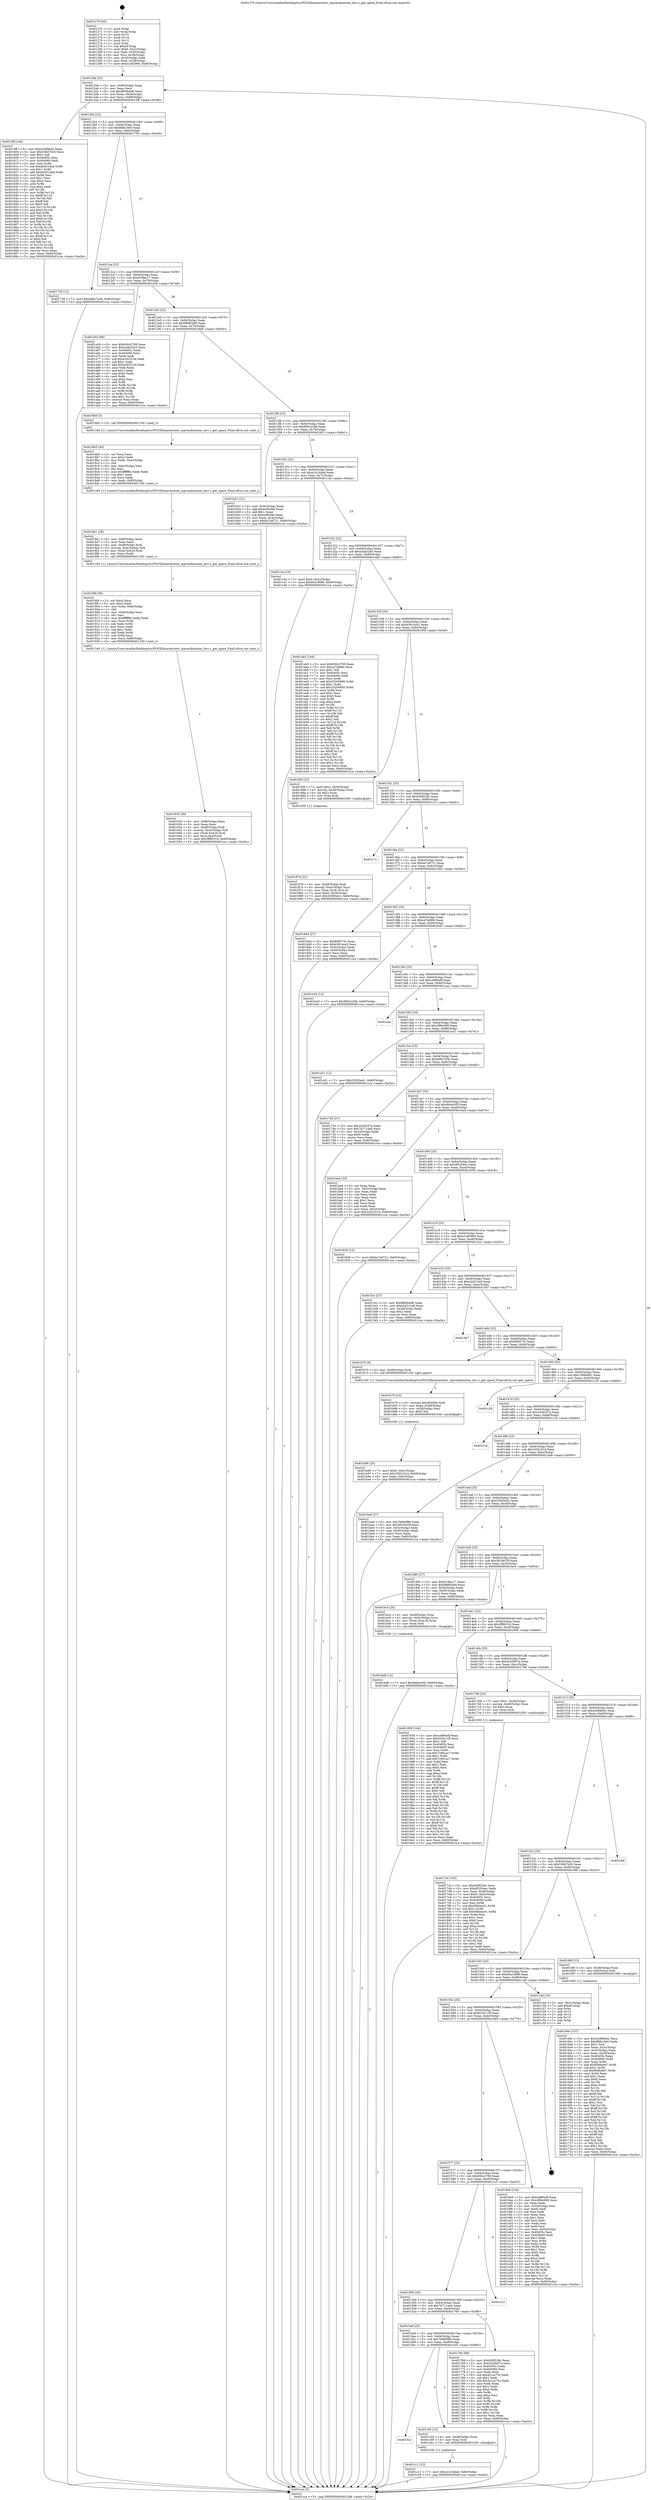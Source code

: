 digraph "0x401270" {
  label = "0x401270 (/mnt/c/Users/mathe/Desktop/tcc/POCII/binaries/extr_mpvaudiooutao_lavc.c_get_space_Final-ollvm.out::main(0))"
  labelloc = "t"
  node[shape=record]

  Entry [label="",width=0.3,height=0.3,shape=circle,fillcolor=black,style=filled]
  "0x40129d" [label="{
     0x40129d [23]\l
     | [instrs]\l
     &nbsp;&nbsp;0x40129d \<+3\>: mov -0x60(%rbp),%eax\l
     &nbsp;&nbsp;0x4012a0 \<+2\>: mov %eax,%ecx\l
     &nbsp;&nbsp;0x4012a2 \<+6\>: sub $0x8f60bdd6,%ecx\l
     &nbsp;&nbsp;0x4012a8 \<+3\>: mov %eax,-0x64(%rbp)\l
     &nbsp;&nbsp;0x4012ab \<+3\>: mov %ecx,-0x68(%rbp)\l
     &nbsp;&nbsp;0x4012ae \<+6\>: je 00000000004015ff \<main+0x38f\>\l
  }"]
  "0x4015ff" [label="{
     0x4015ff [144]\l
     | [instrs]\l
     &nbsp;&nbsp;0x4015ff \<+5\>: mov $0x42d99e42,%eax\l
     &nbsp;&nbsp;0x401604 \<+5\>: mov $0x53847b20,%ecx\l
     &nbsp;&nbsp;0x401609 \<+2\>: mov $0x1,%dl\l
     &nbsp;&nbsp;0x40160b \<+7\>: mov 0x40405c,%esi\l
     &nbsp;&nbsp;0x401612 \<+7\>: mov 0x404060,%edi\l
     &nbsp;&nbsp;0x401619 \<+3\>: mov %esi,%r8d\l
     &nbsp;&nbsp;0x40161c \<+7\>: sub $0xdd301ded,%r8d\l
     &nbsp;&nbsp;0x401623 \<+4\>: sub $0x1,%r8d\l
     &nbsp;&nbsp;0x401627 \<+7\>: add $0xdd301ded,%r8d\l
     &nbsp;&nbsp;0x40162e \<+4\>: imul %r8d,%esi\l
     &nbsp;&nbsp;0x401632 \<+3\>: and $0x1,%esi\l
     &nbsp;&nbsp;0x401635 \<+3\>: cmp $0x0,%esi\l
     &nbsp;&nbsp;0x401638 \<+4\>: sete %r9b\l
     &nbsp;&nbsp;0x40163c \<+3\>: cmp $0xa,%edi\l
     &nbsp;&nbsp;0x40163f \<+4\>: setl %r10b\l
     &nbsp;&nbsp;0x401643 \<+3\>: mov %r9b,%r11b\l
     &nbsp;&nbsp;0x401646 \<+4\>: xor $0xff,%r11b\l
     &nbsp;&nbsp;0x40164a \<+3\>: mov %r10b,%bl\l
     &nbsp;&nbsp;0x40164d \<+3\>: xor $0xff,%bl\l
     &nbsp;&nbsp;0x401650 \<+3\>: xor $0x0,%dl\l
     &nbsp;&nbsp;0x401653 \<+3\>: mov %r11b,%r14b\l
     &nbsp;&nbsp;0x401656 \<+4\>: and $0x0,%r14b\l
     &nbsp;&nbsp;0x40165a \<+3\>: and %dl,%r9b\l
     &nbsp;&nbsp;0x40165d \<+3\>: mov %bl,%r15b\l
     &nbsp;&nbsp;0x401660 \<+4\>: and $0x0,%r15b\l
     &nbsp;&nbsp;0x401664 \<+3\>: and %dl,%r10b\l
     &nbsp;&nbsp;0x401667 \<+3\>: or %r9b,%r14b\l
     &nbsp;&nbsp;0x40166a \<+3\>: or %r10b,%r15b\l
     &nbsp;&nbsp;0x40166d \<+3\>: xor %r15b,%r14b\l
     &nbsp;&nbsp;0x401670 \<+3\>: or %bl,%r11b\l
     &nbsp;&nbsp;0x401673 \<+4\>: xor $0xff,%r11b\l
     &nbsp;&nbsp;0x401677 \<+3\>: or $0x0,%dl\l
     &nbsp;&nbsp;0x40167a \<+3\>: and %dl,%r11b\l
     &nbsp;&nbsp;0x40167d \<+3\>: or %r11b,%r14b\l
     &nbsp;&nbsp;0x401680 \<+4\>: test $0x1,%r14b\l
     &nbsp;&nbsp;0x401684 \<+3\>: cmovne %ecx,%eax\l
     &nbsp;&nbsp;0x401687 \<+3\>: mov %eax,-0x60(%rbp)\l
     &nbsp;&nbsp;0x40168a \<+5\>: jmp 0000000000401cca \<main+0xa5a\>\l
  }"]
  "0x4012b4" [label="{
     0x4012b4 [22]\l
     | [instrs]\l
     &nbsp;&nbsp;0x4012b4 \<+5\>: jmp 00000000004012b9 \<main+0x49\>\l
     &nbsp;&nbsp;0x4012b9 \<+3\>: mov -0x64(%rbp),%eax\l
     &nbsp;&nbsp;0x4012bc \<+5\>: sub $0x8fdb19e0,%eax\l
     &nbsp;&nbsp;0x4012c1 \<+3\>: mov %eax,-0x6c(%rbp)\l
     &nbsp;&nbsp;0x4012c4 \<+6\>: je 0000000000401739 \<main+0x4c9\>\l
  }"]
  Exit [label="",width=0.3,height=0.3,shape=circle,fillcolor=black,style=filled,peripheries=2]
  "0x401739" [label="{
     0x401739 [12]\l
     | [instrs]\l
     &nbsp;&nbsp;0x401739 \<+7\>: movl $0xd48c7a36,-0x60(%rbp)\l
     &nbsp;&nbsp;0x401740 \<+5\>: jmp 0000000000401cca \<main+0xa5a\>\l
  }"]
  "0x4012ca" [label="{
     0x4012ca [22]\l
     | [instrs]\l
     &nbsp;&nbsp;0x4012ca \<+5\>: jmp 00000000004012cf \<main+0x5f\>\l
     &nbsp;&nbsp;0x4012cf \<+3\>: mov -0x64(%rbp),%eax\l
     &nbsp;&nbsp;0x4012d2 \<+5\>: sub $0x919fac17,%eax\l
     &nbsp;&nbsp;0x4012d7 \<+3\>: mov %eax,-0x70(%rbp)\l
     &nbsp;&nbsp;0x4012da \<+6\>: je 0000000000401a5d \<main+0x7ed\>\l
  }"]
  "0x401c11" [label="{
     0x401c11 [12]\l
     | [instrs]\l
     &nbsp;&nbsp;0x401c11 \<+7\>: movl $0xa1414dad,-0x60(%rbp)\l
     &nbsp;&nbsp;0x401c18 \<+5\>: jmp 0000000000401cca \<main+0xa5a\>\l
  }"]
  "0x401a5d" [label="{
     0x401a5d [88]\l
     | [instrs]\l
     &nbsp;&nbsp;0x401a5d \<+5\>: mov $0x656c2769,%eax\l
     &nbsp;&nbsp;0x401a62 \<+5\>: mov $0xa3ab32e5,%ecx\l
     &nbsp;&nbsp;0x401a67 \<+7\>: mov 0x40405c,%edx\l
     &nbsp;&nbsp;0x401a6e \<+7\>: mov 0x404060,%esi\l
     &nbsp;&nbsp;0x401a75 \<+2\>: mov %edx,%edi\l
     &nbsp;&nbsp;0x401a77 \<+6\>: sub $0xe3d2510a,%edi\l
     &nbsp;&nbsp;0x401a7d \<+3\>: sub $0x1,%edi\l
     &nbsp;&nbsp;0x401a80 \<+6\>: add $0xe3d2510a,%edi\l
     &nbsp;&nbsp;0x401a86 \<+3\>: imul %edi,%edx\l
     &nbsp;&nbsp;0x401a89 \<+3\>: and $0x1,%edx\l
     &nbsp;&nbsp;0x401a8c \<+3\>: cmp $0x0,%edx\l
     &nbsp;&nbsp;0x401a8f \<+4\>: sete %r8b\l
     &nbsp;&nbsp;0x401a93 \<+3\>: cmp $0xa,%esi\l
     &nbsp;&nbsp;0x401a96 \<+4\>: setl %r9b\l
     &nbsp;&nbsp;0x401a9a \<+3\>: mov %r8b,%r10b\l
     &nbsp;&nbsp;0x401a9d \<+3\>: and %r9b,%r10b\l
     &nbsp;&nbsp;0x401aa0 \<+3\>: xor %r9b,%r8b\l
     &nbsp;&nbsp;0x401aa3 \<+3\>: or %r8b,%r10b\l
     &nbsp;&nbsp;0x401aa6 \<+4\>: test $0x1,%r10b\l
     &nbsp;&nbsp;0x401aaa \<+3\>: cmovne %ecx,%eax\l
     &nbsp;&nbsp;0x401aad \<+3\>: mov %eax,-0x60(%rbp)\l
     &nbsp;&nbsp;0x401ab0 \<+5\>: jmp 0000000000401cca \<main+0xa5a\>\l
  }"]
  "0x4012e0" [label="{
     0x4012e0 [22]\l
     | [instrs]\l
     &nbsp;&nbsp;0x4012e0 \<+5\>: jmp 00000000004012e5 \<main+0x75\>\l
     &nbsp;&nbsp;0x4012e5 \<+3\>: mov -0x64(%rbp),%eax\l
     &nbsp;&nbsp;0x4012e8 \<+5\>: sub $0x98f854b9,%eax\l
     &nbsp;&nbsp;0x4012ed \<+3\>: mov %eax,-0x74(%rbp)\l
     &nbsp;&nbsp;0x4012f0 \<+6\>: je 00000000004018b0 \<main+0x640\>\l
  }"]
  "0x4015c2" [label="{
     0x4015c2\l
  }", style=dashed]
  "0x4018b0" [label="{
     0x4018b0 [5]\l
     | [instrs]\l
     &nbsp;&nbsp;0x4018b0 \<+5\>: call 0000000000401160 \<next_i\>\l
     | [calls]\l
     &nbsp;&nbsp;0x401160 \{1\} (/mnt/c/Users/mathe/Desktop/tcc/POCII/binaries/extr_mpvaudiooutao_lavc.c_get_space_Final-ollvm.out::next_i)\l
  }"]
  "0x4012f6" [label="{
     0x4012f6 [22]\l
     | [instrs]\l
     &nbsp;&nbsp;0x4012f6 \<+5\>: jmp 00000000004012fb \<main+0x8b\>\l
     &nbsp;&nbsp;0x4012fb \<+3\>: mov -0x64(%rbp),%eax\l
     &nbsp;&nbsp;0x4012fe \<+5\>: sub $0x995c2348,%eax\l
     &nbsp;&nbsp;0x401303 \<+3\>: mov %eax,-0x78(%rbp)\l
     &nbsp;&nbsp;0x401306 \<+6\>: je 0000000000401b51 \<main+0x8e1\>\l
  }"]
  "0x401c05" [label="{
     0x401c05 [12]\l
     | [instrs]\l
     &nbsp;&nbsp;0x401c05 \<+4\>: mov -0x48(%rbp),%rax\l
     &nbsp;&nbsp;0x401c09 \<+3\>: mov %rax,%rdi\l
     &nbsp;&nbsp;0x401c0c \<+5\>: call 0000000000401030 \<free@plt\>\l
     | [calls]\l
     &nbsp;&nbsp;0x401030 \{1\} (unknown)\l
  }"]
  "0x401b51" [label="{
     0x401b51 [31]\l
     | [instrs]\l
     &nbsp;&nbsp;0x401b51 \<+3\>: mov -0x4c(%rbp),%eax\l
     &nbsp;&nbsp;0x401b54 \<+5\>: add $0xbcf9cfde,%eax\l
     &nbsp;&nbsp;0x401b59 \<+3\>: add $0x1,%eax\l
     &nbsp;&nbsp;0x401b5c \<+5\>: sub $0xbcf9cfde,%eax\l
     &nbsp;&nbsp;0x401b61 \<+3\>: mov %eax,-0x4c(%rbp)\l
     &nbsp;&nbsp;0x401b64 \<+7\>: movl $0xba7e8721,-0x60(%rbp)\l
     &nbsp;&nbsp;0x401b6b \<+5\>: jmp 0000000000401cca \<main+0xa5a\>\l
  }"]
  "0x40130c" [label="{
     0x40130c [22]\l
     | [instrs]\l
     &nbsp;&nbsp;0x40130c \<+5\>: jmp 0000000000401311 \<main+0xa1\>\l
     &nbsp;&nbsp;0x401311 \<+3\>: mov -0x64(%rbp),%eax\l
     &nbsp;&nbsp;0x401314 \<+5\>: sub $0xa1414dad,%eax\l
     &nbsp;&nbsp;0x401319 \<+3\>: mov %eax,-0x7c(%rbp)\l
     &nbsp;&nbsp;0x40131c \<+6\>: je 0000000000401c3a \<main+0x9ca\>\l
  }"]
  "0x401bd8" [label="{
     0x401bd8 [12]\l
     | [instrs]\l
     &nbsp;&nbsp;0x401bd8 \<+7\>: movl $0xdbb4c05f,-0x60(%rbp)\l
     &nbsp;&nbsp;0x401bdf \<+5\>: jmp 0000000000401cca \<main+0xa5a\>\l
  }"]
  "0x401c3a" [label="{
     0x401c3a [19]\l
     | [instrs]\l
     &nbsp;&nbsp;0x401c3a \<+7\>: movl $0x0,-0x2c(%rbp)\l
     &nbsp;&nbsp;0x401c41 \<+7\>: movl $0x60a180f8,-0x60(%rbp)\l
     &nbsp;&nbsp;0x401c48 \<+5\>: jmp 0000000000401cca \<main+0xa5a\>\l
  }"]
  "0x401322" [label="{
     0x401322 [22]\l
     | [instrs]\l
     &nbsp;&nbsp;0x401322 \<+5\>: jmp 0000000000401327 \<main+0xb7\>\l
     &nbsp;&nbsp;0x401327 \<+3\>: mov -0x64(%rbp),%eax\l
     &nbsp;&nbsp;0x40132a \<+5\>: sub $0xa3ab32e5,%eax\l
     &nbsp;&nbsp;0x40132f \<+3\>: mov %eax,-0x80(%rbp)\l
     &nbsp;&nbsp;0x401332 \<+6\>: je 0000000000401ab5 \<main+0x845\>\l
  }"]
  "0x401b90" [label="{
     0x401b90 [25]\l
     | [instrs]\l
     &nbsp;&nbsp;0x401b90 \<+7\>: movl $0x0,-0x5c(%rbp)\l
     &nbsp;&nbsp;0x401b97 \<+7\>: movl $0x3202c51d,-0x60(%rbp)\l
     &nbsp;&nbsp;0x401b9e \<+6\>: mov %eax,-0xfc(%rbp)\l
     &nbsp;&nbsp;0x401ba4 \<+5\>: jmp 0000000000401cca \<main+0xa5a\>\l
  }"]
  "0x401ab5" [label="{
     0x401ab5 [144]\l
     | [instrs]\l
     &nbsp;&nbsp;0x401ab5 \<+5\>: mov $0x656c2769,%eax\l
     &nbsp;&nbsp;0x401aba \<+5\>: mov $0xce7dd6fe,%ecx\l
     &nbsp;&nbsp;0x401abf \<+2\>: mov $0x1,%dl\l
     &nbsp;&nbsp;0x401ac1 \<+7\>: mov 0x40405c,%esi\l
     &nbsp;&nbsp;0x401ac8 \<+7\>: mov 0x404060,%edi\l
     &nbsp;&nbsp;0x401acf \<+3\>: mov %esi,%r8d\l
     &nbsp;&nbsp;0x401ad2 \<+7\>: add $0x33200695,%r8d\l
     &nbsp;&nbsp;0x401ad9 \<+4\>: sub $0x1,%r8d\l
     &nbsp;&nbsp;0x401add \<+7\>: sub $0x33200695,%r8d\l
     &nbsp;&nbsp;0x401ae4 \<+4\>: imul %r8d,%esi\l
     &nbsp;&nbsp;0x401ae8 \<+3\>: and $0x1,%esi\l
     &nbsp;&nbsp;0x401aeb \<+3\>: cmp $0x0,%esi\l
     &nbsp;&nbsp;0x401aee \<+4\>: sete %r9b\l
     &nbsp;&nbsp;0x401af2 \<+3\>: cmp $0xa,%edi\l
     &nbsp;&nbsp;0x401af5 \<+4\>: setl %r10b\l
     &nbsp;&nbsp;0x401af9 \<+3\>: mov %r9b,%r11b\l
     &nbsp;&nbsp;0x401afc \<+4\>: xor $0xff,%r11b\l
     &nbsp;&nbsp;0x401b00 \<+3\>: mov %r10b,%bl\l
     &nbsp;&nbsp;0x401b03 \<+3\>: xor $0xff,%bl\l
     &nbsp;&nbsp;0x401b06 \<+3\>: xor $0x1,%dl\l
     &nbsp;&nbsp;0x401b09 \<+3\>: mov %r11b,%r14b\l
     &nbsp;&nbsp;0x401b0c \<+4\>: and $0xff,%r14b\l
     &nbsp;&nbsp;0x401b10 \<+3\>: and %dl,%r9b\l
     &nbsp;&nbsp;0x401b13 \<+3\>: mov %bl,%r15b\l
     &nbsp;&nbsp;0x401b16 \<+4\>: and $0xff,%r15b\l
     &nbsp;&nbsp;0x401b1a \<+3\>: and %dl,%r10b\l
     &nbsp;&nbsp;0x401b1d \<+3\>: or %r9b,%r14b\l
     &nbsp;&nbsp;0x401b20 \<+3\>: or %r10b,%r15b\l
     &nbsp;&nbsp;0x401b23 \<+3\>: xor %r15b,%r14b\l
     &nbsp;&nbsp;0x401b26 \<+3\>: or %bl,%r11b\l
     &nbsp;&nbsp;0x401b29 \<+4\>: xor $0xff,%r11b\l
     &nbsp;&nbsp;0x401b2d \<+3\>: or $0x1,%dl\l
     &nbsp;&nbsp;0x401b30 \<+3\>: and %dl,%r11b\l
     &nbsp;&nbsp;0x401b33 \<+3\>: or %r11b,%r14b\l
     &nbsp;&nbsp;0x401b36 \<+4\>: test $0x1,%r14b\l
     &nbsp;&nbsp;0x401b3a \<+3\>: cmovne %ecx,%eax\l
     &nbsp;&nbsp;0x401b3d \<+3\>: mov %eax,-0x60(%rbp)\l
     &nbsp;&nbsp;0x401b40 \<+5\>: jmp 0000000000401cca \<main+0xa5a\>\l
  }"]
  "0x401338" [label="{
     0x401338 [25]\l
     | [instrs]\l
     &nbsp;&nbsp;0x401338 \<+5\>: jmp 000000000040133d \<main+0xcd\>\l
     &nbsp;&nbsp;0x40133d \<+3\>: mov -0x64(%rbp),%eax\l
     &nbsp;&nbsp;0x401340 \<+5\>: sub $0xb3814ce2,%eax\l
     &nbsp;&nbsp;0x401345 \<+6\>: mov %eax,-0x84(%rbp)\l
     &nbsp;&nbsp;0x40134b \<+6\>: je 000000000040185f \<main+0x5ef\>\l
  }"]
  "0x401b79" [label="{
     0x401b79 [23]\l
     | [instrs]\l
     &nbsp;&nbsp;0x401b79 \<+10\>: movabs $0x4020b6,%rdi\l
     &nbsp;&nbsp;0x401b83 \<+3\>: mov %eax,-0x58(%rbp)\l
     &nbsp;&nbsp;0x401b86 \<+3\>: mov -0x58(%rbp),%esi\l
     &nbsp;&nbsp;0x401b89 \<+2\>: mov $0x0,%al\l
     &nbsp;&nbsp;0x401b8b \<+5\>: call 0000000000401040 \<printf@plt\>\l
     | [calls]\l
     &nbsp;&nbsp;0x401040 \{1\} (unknown)\l
  }"]
  "0x40185f" [label="{
     0x40185f [23]\l
     | [instrs]\l
     &nbsp;&nbsp;0x40185f \<+7\>: movl $0x1,-0x50(%rbp)\l
     &nbsp;&nbsp;0x401866 \<+4\>: movslq -0x50(%rbp),%rax\l
     &nbsp;&nbsp;0x40186a \<+4\>: shl $0x3,%rax\l
     &nbsp;&nbsp;0x40186e \<+3\>: mov %rax,%rdi\l
     &nbsp;&nbsp;0x401871 \<+5\>: call 0000000000401050 \<malloc@plt\>\l
     | [calls]\l
     &nbsp;&nbsp;0x401050 \{1\} (unknown)\l
  }"]
  "0x401351" [label="{
     0x401351 [25]\l
     | [instrs]\l
     &nbsp;&nbsp;0x401351 \<+5\>: jmp 0000000000401356 \<main+0xe6\>\l
     &nbsp;&nbsp;0x401356 \<+3\>: mov -0x64(%rbp),%eax\l
     &nbsp;&nbsp;0x401359 \<+5\>: sub $0xb59f229c,%eax\l
     &nbsp;&nbsp;0x40135e \<+6\>: mov %eax,-0x88(%rbp)\l
     &nbsp;&nbsp;0x401364 \<+6\>: je 0000000000401c7c \<main+0xa0c\>\l
  }"]
  "0x401935" [label="{
     0x401935 [36]\l
     | [instrs]\l
     &nbsp;&nbsp;0x401935 \<+6\>: mov -0xf8(%rbp),%ecx\l
     &nbsp;&nbsp;0x40193b \<+3\>: imul %eax,%ecx\l
     &nbsp;&nbsp;0x40193e \<+4\>: mov -0x48(%rbp),%rdi\l
     &nbsp;&nbsp;0x401942 \<+4\>: movslq -0x4c(%rbp),%r8\l
     &nbsp;&nbsp;0x401946 \<+4\>: mov (%rdi,%r8,8),%rdi\l
     &nbsp;&nbsp;0x40194a \<+3\>: mov %ecx,0x4(%rdi)\l
     &nbsp;&nbsp;0x40194d \<+7\>: movl $0x3ff9031d,-0x60(%rbp)\l
     &nbsp;&nbsp;0x401954 \<+5\>: jmp 0000000000401cca \<main+0xa5a\>\l
  }"]
  "0x401c7c" [label="{
     0x401c7c\l
  }", style=dashed]
  "0x40136a" [label="{
     0x40136a [25]\l
     | [instrs]\l
     &nbsp;&nbsp;0x40136a \<+5\>: jmp 000000000040136f \<main+0xff\>\l
     &nbsp;&nbsp;0x40136f \<+3\>: mov -0x64(%rbp),%eax\l
     &nbsp;&nbsp;0x401372 \<+5\>: sub $0xba7e8721,%eax\l
     &nbsp;&nbsp;0x401377 \<+6\>: mov %eax,-0x8c(%rbp)\l
     &nbsp;&nbsp;0x40137d \<+6\>: je 0000000000401844 \<main+0x5d4\>\l
  }"]
  "0x4018fd" [label="{
     0x4018fd [56]\l
     | [instrs]\l
     &nbsp;&nbsp;0x4018fd \<+2\>: xor %ecx,%ecx\l
     &nbsp;&nbsp;0x4018ff \<+5\>: mov $0x2,%edx\l
     &nbsp;&nbsp;0x401904 \<+6\>: mov %edx,-0xf4(%rbp)\l
     &nbsp;&nbsp;0x40190a \<+1\>: cltd\l
     &nbsp;&nbsp;0x40190b \<+6\>: mov -0xf4(%rbp),%esi\l
     &nbsp;&nbsp;0x401911 \<+2\>: idiv %esi\l
     &nbsp;&nbsp;0x401913 \<+6\>: imul $0xfffffffe,%edx,%edx\l
     &nbsp;&nbsp;0x401919 \<+3\>: mov %ecx,%r9d\l
     &nbsp;&nbsp;0x40191c \<+3\>: sub %edx,%r9d\l
     &nbsp;&nbsp;0x40191f \<+2\>: mov %ecx,%edx\l
     &nbsp;&nbsp;0x401921 \<+3\>: sub $0x1,%edx\l
     &nbsp;&nbsp;0x401924 \<+3\>: add %edx,%r9d\l
     &nbsp;&nbsp;0x401927 \<+3\>: sub %r9d,%ecx\l
     &nbsp;&nbsp;0x40192a \<+6\>: mov %ecx,-0xf8(%rbp)\l
     &nbsp;&nbsp;0x401930 \<+5\>: call 0000000000401160 \<next_i\>\l
     | [calls]\l
     &nbsp;&nbsp;0x401160 \{1\} (/mnt/c/Users/mathe/Desktop/tcc/POCII/binaries/extr_mpvaudiooutao_lavc.c_get_space_Final-ollvm.out::next_i)\l
  }"]
  "0x401844" [label="{
     0x401844 [27]\l
     | [instrs]\l
     &nbsp;&nbsp;0x401844 \<+5\>: mov $0x809573c,%eax\l
     &nbsp;&nbsp;0x401849 \<+5\>: mov $0xb3814ce2,%ecx\l
     &nbsp;&nbsp;0x40184e \<+3\>: mov -0x4c(%rbp),%edx\l
     &nbsp;&nbsp;0x401851 \<+3\>: cmp -0x40(%rbp),%edx\l
     &nbsp;&nbsp;0x401854 \<+3\>: cmovl %ecx,%eax\l
     &nbsp;&nbsp;0x401857 \<+3\>: mov %eax,-0x60(%rbp)\l
     &nbsp;&nbsp;0x40185a \<+5\>: jmp 0000000000401cca \<main+0xa5a\>\l
  }"]
  "0x401383" [label="{
     0x401383 [25]\l
     | [instrs]\l
     &nbsp;&nbsp;0x401383 \<+5\>: jmp 0000000000401388 \<main+0x118\>\l
     &nbsp;&nbsp;0x401388 \<+3\>: mov -0x64(%rbp),%eax\l
     &nbsp;&nbsp;0x40138b \<+5\>: sub $0xce7dd6fe,%eax\l
     &nbsp;&nbsp;0x401390 \<+6\>: mov %eax,-0x90(%rbp)\l
     &nbsp;&nbsp;0x401396 \<+6\>: je 0000000000401b45 \<main+0x8d5\>\l
  }"]
  "0x4018e1" [label="{
     0x4018e1 [28]\l
     | [instrs]\l
     &nbsp;&nbsp;0x4018e1 \<+6\>: mov -0xf0(%rbp),%ecx\l
     &nbsp;&nbsp;0x4018e7 \<+3\>: imul %eax,%ecx\l
     &nbsp;&nbsp;0x4018ea \<+4\>: mov -0x48(%rbp),%rdi\l
     &nbsp;&nbsp;0x4018ee \<+4\>: movslq -0x4c(%rbp),%r8\l
     &nbsp;&nbsp;0x4018f2 \<+4\>: mov (%rdi,%r8,8),%rdi\l
     &nbsp;&nbsp;0x4018f6 \<+2\>: mov %ecx,(%rdi)\l
     &nbsp;&nbsp;0x4018f8 \<+5\>: call 0000000000401160 \<next_i\>\l
     | [calls]\l
     &nbsp;&nbsp;0x401160 \{1\} (/mnt/c/Users/mathe/Desktop/tcc/POCII/binaries/extr_mpvaudiooutao_lavc.c_get_space_Final-ollvm.out::next_i)\l
  }"]
  "0x401b45" [label="{
     0x401b45 [12]\l
     | [instrs]\l
     &nbsp;&nbsp;0x401b45 \<+7\>: movl $0x995c2348,-0x60(%rbp)\l
     &nbsp;&nbsp;0x401b4c \<+5\>: jmp 0000000000401cca \<main+0xa5a\>\l
  }"]
  "0x40139c" [label="{
     0x40139c [25]\l
     | [instrs]\l
     &nbsp;&nbsp;0x40139c \<+5\>: jmp 00000000004013a1 \<main+0x131\>\l
     &nbsp;&nbsp;0x4013a1 \<+3\>: mov -0x64(%rbp),%eax\l
     &nbsp;&nbsp;0x4013a4 \<+5\>: sub $0xce8f0edf,%eax\l
     &nbsp;&nbsp;0x4013a9 \<+6\>: mov %eax,-0x94(%rbp)\l
     &nbsp;&nbsp;0x4013af \<+6\>: je 0000000000401caa \<main+0xa3a\>\l
  }"]
  "0x4018b5" [label="{
     0x4018b5 [44]\l
     | [instrs]\l
     &nbsp;&nbsp;0x4018b5 \<+2\>: xor %ecx,%ecx\l
     &nbsp;&nbsp;0x4018b7 \<+5\>: mov $0x2,%edx\l
     &nbsp;&nbsp;0x4018bc \<+6\>: mov %edx,-0xec(%rbp)\l
     &nbsp;&nbsp;0x4018c2 \<+1\>: cltd\l
     &nbsp;&nbsp;0x4018c3 \<+6\>: mov -0xec(%rbp),%esi\l
     &nbsp;&nbsp;0x4018c9 \<+2\>: idiv %esi\l
     &nbsp;&nbsp;0x4018cb \<+6\>: imul $0xfffffffe,%edx,%edx\l
     &nbsp;&nbsp;0x4018d1 \<+3\>: sub $0x1,%ecx\l
     &nbsp;&nbsp;0x4018d4 \<+2\>: sub %ecx,%edx\l
     &nbsp;&nbsp;0x4018d6 \<+6\>: mov %edx,-0xf0(%rbp)\l
     &nbsp;&nbsp;0x4018dc \<+5\>: call 0000000000401160 \<next_i\>\l
     | [calls]\l
     &nbsp;&nbsp;0x401160 \{1\} (/mnt/c/Users/mathe/Desktop/tcc/POCII/binaries/extr_mpvaudiooutao_lavc.c_get_space_Final-ollvm.out::next_i)\l
  }"]
  "0x401caa" [label="{
     0x401caa\l
  }", style=dashed]
  "0x4013b5" [label="{
     0x4013b5 [25]\l
     | [instrs]\l
     &nbsp;&nbsp;0x4013b5 \<+5\>: jmp 00000000004013ba \<main+0x14a\>\l
     &nbsp;&nbsp;0x4013ba \<+3\>: mov -0x64(%rbp),%eax\l
     &nbsp;&nbsp;0x4013bd \<+5\>: sub $0xcf98c069,%eax\l
     &nbsp;&nbsp;0x4013c2 \<+6\>: mov %eax,-0x98(%rbp)\l
     &nbsp;&nbsp;0x4013c8 \<+6\>: je 0000000000401a51 \<main+0x7e1\>\l
  }"]
  "0x401876" [label="{
     0x401876 [31]\l
     | [instrs]\l
     &nbsp;&nbsp;0x401876 \<+4\>: mov -0x48(%rbp),%rdi\l
     &nbsp;&nbsp;0x40187a \<+4\>: movslq -0x4c(%rbp),%rcx\l
     &nbsp;&nbsp;0x40187e \<+4\>: mov %rax,(%rdi,%rcx,8)\l
     &nbsp;&nbsp;0x401882 \<+7\>: movl $0x0,-0x54(%rbp)\l
     &nbsp;&nbsp;0x401889 \<+7\>: movl $0x33565e41,-0x60(%rbp)\l
     &nbsp;&nbsp;0x401890 \<+5\>: jmp 0000000000401cca \<main+0xa5a\>\l
  }"]
  "0x401a51" [label="{
     0x401a51 [12]\l
     | [instrs]\l
     &nbsp;&nbsp;0x401a51 \<+7\>: movl $0x33565e41,-0x60(%rbp)\l
     &nbsp;&nbsp;0x401a58 \<+5\>: jmp 0000000000401cca \<main+0xa5a\>\l
  }"]
  "0x4013ce" [label="{
     0x4013ce [25]\l
     | [instrs]\l
     &nbsp;&nbsp;0x4013ce \<+5\>: jmp 00000000004013d3 \<main+0x163\>\l
     &nbsp;&nbsp;0x4013d3 \<+3\>: mov -0x64(%rbp),%eax\l
     &nbsp;&nbsp;0x4013d6 \<+5\>: sub $0xd48c7a36,%eax\l
     &nbsp;&nbsp;0x4013db \<+6\>: mov %eax,-0x9c(%rbp)\l
     &nbsp;&nbsp;0x4013e1 \<+6\>: je 0000000000401745 \<main+0x4d5\>\l
  }"]
  "0x4017cf" [label="{
     0x4017cf [105]\l
     | [instrs]\l
     &nbsp;&nbsp;0x4017cf \<+5\>: mov $0xb59f229c,%ecx\l
     &nbsp;&nbsp;0x4017d4 \<+5\>: mov $0xdf3264ec,%edx\l
     &nbsp;&nbsp;0x4017d9 \<+4\>: mov %rax,-0x48(%rbp)\l
     &nbsp;&nbsp;0x4017dd \<+7\>: movl $0x0,-0x4c(%rbp)\l
     &nbsp;&nbsp;0x4017e4 \<+7\>: mov 0x40405c,%esi\l
     &nbsp;&nbsp;0x4017eb \<+8\>: mov 0x404060,%r8d\l
     &nbsp;&nbsp;0x4017f3 \<+3\>: mov %esi,%r9d\l
     &nbsp;&nbsp;0x4017f6 \<+7\>: sub $0x58bbac01,%r9d\l
     &nbsp;&nbsp;0x4017fd \<+4\>: sub $0x1,%r9d\l
     &nbsp;&nbsp;0x401801 \<+7\>: add $0x58bbac01,%r9d\l
     &nbsp;&nbsp;0x401808 \<+4\>: imul %r9d,%esi\l
     &nbsp;&nbsp;0x40180c \<+3\>: and $0x1,%esi\l
     &nbsp;&nbsp;0x40180f \<+3\>: cmp $0x0,%esi\l
     &nbsp;&nbsp;0x401812 \<+4\>: sete %r10b\l
     &nbsp;&nbsp;0x401816 \<+4\>: cmp $0xa,%r8d\l
     &nbsp;&nbsp;0x40181a \<+4\>: setl %r11b\l
     &nbsp;&nbsp;0x40181e \<+3\>: mov %r10b,%bl\l
     &nbsp;&nbsp;0x401821 \<+3\>: and %r11b,%bl\l
     &nbsp;&nbsp;0x401824 \<+3\>: xor %r11b,%r10b\l
     &nbsp;&nbsp;0x401827 \<+3\>: or %r10b,%bl\l
     &nbsp;&nbsp;0x40182a \<+3\>: test $0x1,%bl\l
     &nbsp;&nbsp;0x40182d \<+3\>: cmovne %edx,%ecx\l
     &nbsp;&nbsp;0x401830 \<+3\>: mov %ecx,-0x60(%rbp)\l
     &nbsp;&nbsp;0x401833 \<+5\>: jmp 0000000000401cca \<main+0xa5a\>\l
  }"]
  "0x401745" [label="{
     0x401745 [27]\l
     | [instrs]\l
     &nbsp;&nbsp;0x401745 \<+5\>: mov $0x24c6257a,%eax\l
     &nbsp;&nbsp;0x40174a \<+5\>: mov $0x7b711ae0,%ecx\l
     &nbsp;&nbsp;0x40174f \<+3\>: mov -0x24(%rbp),%edx\l
     &nbsp;&nbsp;0x401752 \<+3\>: cmp $0x0,%edx\l
     &nbsp;&nbsp;0x401755 \<+3\>: cmove %ecx,%eax\l
     &nbsp;&nbsp;0x401758 \<+3\>: mov %eax,-0x60(%rbp)\l
     &nbsp;&nbsp;0x40175b \<+5\>: jmp 0000000000401cca \<main+0xa5a\>\l
  }"]
  "0x4013e7" [label="{
     0x4013e7 [25]\l
     | [instrs]\l
     &nbsp;&nbsp;0x4013e7 \<+5\>: jmp 00000000004013ec \<main+0x17c\>\l
     &nbsp;&nbsp;0x4013ec \<+3\>: mov -0x64(%rbp),%eax\l
     &nbsp;&nbsp;0x4013ef \<+5\>: sub $0xdbb4c05f,%eax\l
     &nbsp;&nbsp;0x4013f4 \<+6\>: mov %eax,-0xa0(%rbp)\l
     &nbsp;&nbsp;0x4013fa \<+6\>: je 0000000000401be4 \<main+0x974\>\l
  }"]
  "0x4015a9" [label="{
     0x4015a9 [25]\l
     | [instrs]\l
     &nbsp;&nbsp;0x4015a9 \<+5\>: jmp 00000000004015ae \<main+0x33e\>\l
     &nbsp;&nbsp;0x4015ae \<+3\>: mov -0x64(%rbp),%eax\l
     &nbsp;&nbsp;0x4015b1 \<+5\>: sub $0x7b860f86,%eax\l
     &nbsp;&nbsp;0x4015b6 \<+6\>: mov %eax,-0xe8(%rbp)\l
     &nbsp;&nbsp;0x4015bc \<+6\>: je 0000000000401c05 \<main+0x995\>\l
  }"]
  "0x401be4" [label="{
     0x401be4 [33]\l
     | [instrs]\l
     &nbsp;&nbsp;0x401be4 \<+2\>: xor %eax,%eax\l
     &nbsp;&nbsp;0x401be6 \<+3\>: mov -0x5c(%rbp),%ecx\l
     &nbsp;&nbsp;0x401be9 \<+2\>: mov %eax,%edx\l
     &nbsp;&nbsp;0x401beb \<+2\>: sub %ecx,%edx\l
     &nbsp;&nbsp;0x401bed \<+2\>: mov %eax,%ecx\l
     &nbsp;&nbsp;0x401bef \<+3\>: sub $0x1,%ecx\l
     &nbsp;&nbsp;0x401bf2 \<+2\>: add %ecx,%edx\l
     &nbsp;&nbsp;0x401bf4 \<+2\>: sub %edx,%eax\l
     &nbsp;&nbsp;0x401bf6 \<+3\>: mov %eax,-0x5c(%rbp)\l
     &nbsp;&nbsp;0x401bf9 \<+7\>: movl $0x3202c51d,-0x60(%rbp)\l
     &nbsp;&nbsp;0x401c00 \<+5\>: jmp 0000000000401cca \<main+0xa5a\>\l
  }"]
  "0x401400" [label="{
     0x401400 [25]\l
     | [instrs]\l
     &nbsp;&nbsp;0x401400 \<+5\>: jmp 0000000000401405 \<main+0x195\>\l
     &nbsp;&nbsp;0x401405 \<+3\>: mov -0x64(%rbp),%eax\l
     &nbsp;&nbsp;0x401408 \<+5\>: sub $0xdf3264ec,%eax\l
     &nbsp;&nbsp;0x40140d \<+6\>: mov %eax,-0xa4(%rbp)\l
     &nbsp;&nbsp;0x401413 \<+6\>: je 0000000000401838 \<main+0x5c8\>\l
  }"]
  "0x401760" [label="{
     0x401760 [88]\l
     | [instrs]\l
     &nbsp;&nbsp;0x401760 \<+5\>: mov $0xb59f229c,%eax\l
     &nbsp;&nbsp;0x401765 \<+5\>: mov $0x4243b07a,%ecx\l
     &nbsp;&nbsp;0x40176a \<+7\>: mov 0x40405c,%edx\l
     &nbsp;&nbsp;0x401771 \<+7\>: mov 0x404060,%esi\l
     &nbsp;&nbsp;0x401778 \<+2\>: mov %edx,%edi\l
     &nbsp;&nbsp;0x40177a \<+6\>: sub $0x421ac75c,%edi\l
     &nbsp;&nbsp;0x401780 \<+3\>: sub $0x1,%edi\l
     &nbsp;&nbsp;0x401783 \<+6\>: add $0x421ac75c,%edi\l
     &nbsp;&nbsp;0x401789 \<+3\>: imul %edi,%edx\l
     &nbsp;&nbsp;0x40178c \<+3\>: and $0x1,%edx\l
     &nbsp;&nbsp;0x40178f \<+3\>: cmp $0x0,%edx\l
     &nbsp;&nbsp;0x401792 \<+4\>: sete %r8b\l
     &nbsp;&nbsp;0x401796 \<+3\>: cmp $0xa,%esi\l
     &nbsp;&nbsp;0x401799 \<+4\>: setl %r9b\l
     &nbsp;&nbsp;0x40179d \<+3\>: mov %r8b,%r10b\l
     &nbsp;&nbsp;0x4017a0 \<+3\>: and %r9b,%r10b\l
     &nbsp;&nbsp;0x4017a3 \<+3\>: xor %r9b,%r8b\l
     &nbsp;&nbsp;0x4017a6 \<+3\>: or %r8b,%r10b\l
     &nbsp;&nbsp;0x4017a9 \<+4\>: test $0x1,%r10b\l
     &nbsp;&nbsp;0x4017ad \<+3\>: cmovne %ecx,%eax\l
     &nbsp;&nbsp;0x4017b0 \<+3\>: mov %eax,-0x60(%rbp)\l
     &nbsp;&nbsp;0x4017b3 \<+5\>: jmp 0000000000401cca \<main+0xa5a\>\l
  }"]
  "0x401838" [label="{
     0x401838 [12]\l
     | [instrs]\l
     &nbsp;&nbsp;0x401838 \<+7\>: movl $0xba7e8721,-0x60(%rbp)\l
     &nbsp;&nbsp;0x40183f \<+5\>: jmp 0000000000401cca \<main+0xa5a\>\l
  }"]
  "0x401419" [label="{
     0x401419 [25]\l
     | [instrs]\l
     &nbsp;&nbsp;0x401419 \<+5\>: jmp 000000000040141e \<main+0x1ae\>\l
     &nbsp;&nbsp;0x40141e \<+3\>: mov -0x64(%rbp),%eax\l
     &nbsp;&nbsp;0x401421 \<+5\>: sub $0xe1a65994,%eax\l
     &nbsp;&nbsp;0x401426 \<+6\>: mov %eax,-0xa8(%rbp)\l
     &nbsp;&nbsp;0x40142c \<+6\>: je 00000000004015cc \<main+0x35c\>\l
  }"]
  "0x401590" [label="{
     0x401590 [25]\l
     | [instrs]\l
     &nbsp;&nbsp;0x401590 \<+5\>: jmp 0000000000401595 \<main+0x325\>\l
     &nbsp;&nbsp;0x401595 \<+3\>: mov -0x64(%rbp),%eax\l
     &nbsp;&nbsp;0x401598 \<+5\>: sub $0x7b711ae0,%eax\l
     &nbsp;&nbsp;0x40159d \<+6\>: mov %eax,-0xe4(%rbp)\l
     &nbsp;&nbsp;0x4015a3 \<+6\>: je 0000000000401760 \<main+0x4f0\>\l
  }"]
  "0x4015cc" [label="{
     0x4015cc [27]\l
     | [instrs]\l
     &nbsp;&nbsp;0x4015cc \<+5\>: mov $0x8f60bdd6,%eax\l
     &nbsp;&nbsp;0x4015d1 \<+5\>: mov $0xe2d312e9,%ecx\l
     &nbsp;&nbsp;0x4015d6 \<+3\>: mov -0x28(%rbp),%edx\l
     &nbsp;&nbsp;0x4015d9 \<+3\>: cmp $0x2,%edx\l
     &nbsp;&nbsp;0x4015dc \<+3\>: cmovne %ecx,%eax\l
     &nbsp;&nbsp;0x4015df \<+3\>: mov %eax,-0x60(%rbp)\l
     &nbsp;&nbsp;0x4015e2 \<+5\>: jmp 0000000000401cca \<main+0xa5a\>\l
  }"]
  "0x401432" [label="{
     0x401432 [25]\l
     | [instrs]\l
     &nbsp;&nbsp;0x401432 \<+5\>: jmp 0000000000401437 \<main+0x1c7\>\l
     &nbsp;&nbsp;0x401437 \<+3\>: mov -0x64(%rbp),%eax\l
     &nbsp;&nbsp;0x40143a \<+5\>: sub $0xe2d312e9,%eax\l
     &nbsp;&nbsp;0x40143f \<+6\>: mov %eax,-0xac(%rbp)\l
     &nbsp;&nbsp;0x401445 \<+6\>: je 00000000004015e7 \<main+0x377\>\l
  }"]
  "0x401cca" [label="{
     0x401cca [5]\l
     | [instrs]\l
     &nbsp;&nbsp;0x401cca \<+5\>: jmp 000000000040129d \<main+0x2d\>\l
  }"]
  "0x401270" [label="{
     0x401270 [45]\l
     | [instrs]\l
     &nbsp;&nbsp;0x401270 \<+1\>: push %rbp\l
     &nbsp;&nbsp;0x401271 \<+3\>: mov %rsp,%rbp\l
     &nbsp;&nbsp;0x401274 \<+2\>: push %r15\l
     &nbsp;&nbsp;0x401276 \<+2\>: push %r14\l
     &nbsp;&nbsp;0x401278 \<+2\>: push %r12\l
     &nbsp;&nbsp;0x40127a \<+1\>: push %rbx\l
     &nbsp;&nbsp;0x40127b \<+7\>: sub $0xe0,%rsp\l
     &nbsp;&nbsp;0x401282 \<+7\>: movl $0x0,-0x2c(%rbp)\l
     &nbsp;&nbsp;0x401289 \<+3\>: mov %edi,-0x30(%rbp)\l
     &nbsp;&nbsp;0x40128c \<+4\>: mov %rsi,-0x38(%rbp)\l
     &nbsp;&nbsp;0x401290 \<+3\>: mov -0x30(%rbp),%edi\l
     &nbsp;&nbsp;0x401293 \<+3\>: mov %edi,-0x28(%rbp)\l
     &nbsp;&nbsp;0x401296 \<+7\>: movl $0xe1a65994,-0x60(%rbp)\l
  }"]
  "0x401cc3" [label="{
     0x401cc3\l
  }", style=dashed]
  "0x4015e7" [label="{
     0x4015e7\l
  }", style=dashed]
  "0x40144b" [label="{
     0x40144b [25]\l
     | [instrs]\l
     &nbsp;&nbsp;0x40144b \<+5\>: jmp 0000000000401450 \<main+0x1e0\>\l
     &nbsp;&nbsp;0x401450 \<+3\>: mov -0x64(%rbp),%eax\l
     &nbsp;&nbsp;0x401453 \<+5\>: sub $0x809573c,%eax\l
     &nbsp;&nbsp;0x401458 \<+6\>: mov %eax,-0xb0(%rbp)\l
     &nbsp;&nbsp;0x40145e \<+6\>: je 0000000000401b70 \<main+0x900\>\l
  }"]
  "0x401577" [label="{
     0x401577 [25]\l
     | [instrs]\l
     &nbsp;&nbsp;0x401577 \<+5\>: jmp 000000000040157c \<main+0x30c\>\l
     &nbsp;&nbsp;0x40157c \<+3\>: mov -0x64(%rbp),%eax\l
     &nbsp;&nbsp;0x40157f \<+5\>: sub $0x656c2769,%eax\l
     &nbsp;&nbsp;0x401584 \<+6\>: mov %eax,-0xe0(%rbp)\l
     &nbsp;&nbsp;0x40158a \<+6\>: je 0000000000401cc3 \<main+0xa53\>\l
  }"]
  "0x401b70" [label="{
     0x401b70 [9]\l
     | [instrs]\l
     &nbsp;&nbsp;0x401b70 \<+4\>: mov -0x48(%rbp),%rdi\l
     &nbsp;&nbsp;0x401b74 \<+5\>: call 0000000000401240 \<get_space\>\l
     | [calls]\l
     &nbsp;&nbsp;0x401240 \{1\} (/mnt/c/Users/mathe/Desktop/tcc/POCII/binaries/extr_mpvaudiooutao_lavc.c_get_space_Final-ollvm.out::get_space)\l
  }"]
  "0x401464" [label="{
     0x401464 [25]\l
     | [instrs]\l
     &nbsp;&nbsp;0x401464 \<+5\>: jmp 0000000000401469 \<main+0x1f9\>\l
     &nbsp;&nbsp;0x401469 \<+3\>: mov -0x64(%rbp),%eax\l
     &nbsp;&nbsp;0x40146c \<+5\>: sub $0x13996db1,%eax\l
     &nbsp;&nbsp;0x401471 \<+6\>: mov %eax,-0xb4(%rbp)\l
     &nbsp;&nbsp;0x401477 \<+6\>: je 0000000000401c29 \<main+0x9b9\>\l
  }"]
  "0x4019e9" [label="{
     0x4019e9 [104]\l
     | [instrs]\l
     &nbsp;&nbsp;0x4019e9 \<+5\>: mov $0xce8f0edf,%eax\l
     &nbsp;&nbsp;0x4019ee \<+5\>: mov $0xcf98c069,%ecx\l
     &nbsp;&nbsp;0x4019f3 \<+2\>: xor %edx,%edx\l
     &nbsp;&nbsp;0x4019f5 \<+3\>: mov -0x54(%rbp),%esi\l
     &nbsp;&nbsp;0x4019f8 \<+2\>: mov %edx,%edi\l
     &nbsp;&nbsp;0x4019fa \<+2\>: sub %esi,%edi\l
     &nbsp;&nbsp;0x4019fc \<+2\>: mov %edx,%esi\l
     &nbsp;&nbsp;0x4019fe \<+3\>: sub $0x1,%esi\l
     &nbsp;&nbsp;0x401a01 \<+2\>: add %esi,%edi\l
     &nbsp;&nbsp;0x401a03 \<+2\>: mov %edx,%esi\l
     &nbsp;&nbsp;0x401a05 \<+2\>: sub %edi,%esi\l
     &nbsp;&nbsp;0x401a07 \<+3\>: mov %esi,-0x54(%rbp)\l
     &nbsp;&nbsp;0x401a0a \<+7\>: mov 0x40405c,%esi\l
     &nbsp;&nbsp;0x401a11 \<+7\>: mov 0x404060,%edi\l
     &nbsp;&nbsp;0x401a18 \<+3\>: sub $0x1,%edx\l
     &nbsp;&nbsp;0x401a1b \<+3\>: mov %esi,%r8d\l
     &nbsp;&nbsp;0x401a1e \<+3\>: add %edx,%r8d\l
     &nbsp;&nbsp;0x401a21 \<+4\>: imul %r8d,%esi\l
     &nbsp;&nbsp;0x401a25 \<+3\>: and $0x1,%esi\l
     &nbsp;&nbsp;0x401a28 \<+3\>: cmp $0x0,%esi\l
     &nbsp;&nbsp;0x401a2b \<+4\>: sete %r9b\l
     &nbsp;&nbsp;0x401a2f \<+3\>: cmp $0xa,%edi\l
     &nbsp;&nbsp;0x401a32 \<+4\>: setl %r10b\l
     &nbsp;&nbsp;0x401a36 \<+3\>: mov %r9b,%r11b\l
     &nbsp;&nbsp;0x401a39 \<+3\>: and %r10b,%r11b\l
     &nbsp;&nbsp;0x401a3c \<+3\>: xor %r10b,%r9b\l
     &nbsp;&nbsp;0x401a3f \<+3\>: or %r9b,%r11b\l
     &nbsp;&nbsp;0x401a42 \<+4\>: test $0x1,%r11b\l
     &nbsp;&nbsp;0x401a46 \<+3\>: cmovne %ecx,%eax\l
     &nbsp;&nbsp;0x401a49 \<+3\>: mov %eax,-0x60(%rbp)\l
     &nbsp;&nbsp;0x401a4c \<+5\>: jmp 0000000000401cca \<main+0xa5a\>\l
  }"]
  "0x401c29" [label="{
     0x401c29\l
  }", style=dashed]
  "0x40147d" [label="{
     0x40147d [25]\l
     | [instrs]\l
     &nbsp;&nbsp;0x40147d \<+5\>: jmp 0000000000401482 \<main+0x212\>\l
     &nbsp;&nbsp;0x401482 \<+3\>: mov -0x64(%rbp),%eax\l
     &nbsp;&nbsp;0x401485 \<+5\>: sub $0x24c6257a,%eax\l
     &nbsp;&nbsp;0x40148a \<+6\>: mov %eax,-0xb8(%rbp)\l
     &nbsp;&nbsp;0x401490 \<+6\>: je 0000000000401c1d \<main+0x9ad\>\l
  }"]
  "0x40155e" [label="{
     0x40155e [25]\l
     | [instrs]\l
     &nbsp;&nbsp;0x40155e \<+5\>: jmp 0000000000401563 \<main+0x2f3\>\l
     &nbsp;&nbsp;0x401563 \<+3\>: mov -0x64(%rbp),%eax\l
     &nbsp;&nbsp;0x401566 \<+5\>: sub $0x623b11ff,%eax\l
     &nbsp;&nbsp;0x40156b \<+6\>: mov %eax,-0xdc(%rbp)\l
     &nbsp;&nbsp;0x401571 \<+6\>: je 00000000004019e9 \<main+0x779\>\l
  }"]
  "0x401c1d" [label="{
     0x401c1d\l
  }", style=dashed]
  "0x401496" [label="{
     0x401496 [25]\l
     | [instrs]\l
     &nbsp;&nbsp;0x401496 \<+5\>: jmp 000000000040149b \<main+0x22b\>\l
     &nbsp;&nbsp;0x40149b \<+3\>: mov -0x64(%rbp),%eax\l
     &nbsp;&nbsp;0x40149e \<+5\>: sub $0x3202c51d,%eax\l
     &nbsp;&nbsp;0x4014a3 \<+6\>: mov %eax,-0xbc(%rbp)\l
     &nbsp;&nbsp;0x4014a9 \<+6\>: je 0000000000401ba9 \<main+0x939\>\l
  }"]
  "0x401c4d" [label="{
     0x401c4d [19]\l
     | [instrs]\l
     &nbsp;&nbsp;0x401c4d \<+3\>: mov -0x2c(%rbp),%eax\l
     &nbsp;&nbsp;0x401c50 \<+7\>: add $0xe0,%rsp\l
     &nbsp;&nbsp;0x401c57 \<+1\>: pop %rbx\l
     &nbsp;&nbsp;0x401c58 \<+2\>: pop %r12\l
     &nbsp;&nbsp;0x401c5a \<+2\>: pop %r14\l
     &nbsp;&nbsp;0x401c5c \<+2\>: pop %r15\l
     &nbsp;&nbsp;0x401c5e \<+1\>: pop %rbp\l
     &nbsp;&nbsp;0x401c5f \<+1\>: ret\l
  }"]
  "0x401ba9" [label="{
     0x401ba9 [27]\l
     | [instrs]\l
     &nbsp;&nbsp;0x401ba9 \<+5\>: mov $0x7b860f86,%eax\l
     &nbsp;&nbsp;0x401bae \<+5\>: mov $0x3833633f,%ecx\l
     &nbsp;&nbsp;0x401bb3 \<+3\>: mov -0x5c(%rbp),%edx\l
     &nbsp;&nbsp;0x401bb6 \<+3\>: cmp -0x40(%rbp),%edx\l
     &nbsp;&nbsp;0x401bb9 \<+3\>: cmovl %ecx,%eax\l
     &nbsp;&nbsp;0x401bbc \<+3\>: mov %eax,-0x60(%rbp)\l
     &nbsp;&nbsp;0x401bbf \<+5\>: jmp 0000000000401cca \<main+0xa5a\>\l
  }"]
  "0x4014af" [label="{
     0x4014af [25]\l
     | [instrs]\l
     &nbsp;&nbsp;0x4014af \<+5\>: jmp 00000000004014b4 \<main+0x244\>\l
     &nbsp;&nbsp;0x4014b4 \<+3\>: mov -0x64(%rbp),%eax\l
     &nbsp;&nbsp;0x4014b7 \<+5\>: sub $0x33565e41,%eax\l
     &nbsp;&nbsp;0x4014bc \<+6\>: mov %eax,-0xc0(%rbp)\l
     &nbsp;&nbsp;0x4014c2 \<+6\>: je 0000000000401895 \<main+0x625\>\l
  }"]
  "0x40169c" [label="{
     0x40169c [157]\l
     | [instrs]\l
     &nbsp;&nbsp;0x40169c \<+5\>: mov $0x42d99e42,%ecx\l
     &nbsp;&nbsp;0x4016a1 \<+5\>: mov $0x8fdb19e0,%edx\l
     &nbsp;&nbsp;0x4016a6 \<+3\>: mov $0x1,%sil\l
     &nbsp;&nbsp;0x4016a9 \<+3\>: mov %eax,-0x3c(%rbp)\l
     &nbsp;&nbsp;0x4016ac \<+3\>: mov -0x3c(%rbp),%eax\l
     &nbsp;&nbsp;0x4016af \<+3\>: mov %eax,-0x24(%rbp)\l
     &nbsp;&nbsp;0x4016b2 \<+7\>: mov 0x40405c,%eax\l
     &nbsp;&nbsp;0x4016b9 \<+8\>: mov 0x404060,%r8d\l
     &nbsp;&nbsp;0x4016c1 \<+3\>: mov %eax,%r9d\l
     &nbsp;&nbsp;0x4016c4 \<+7\>: add $0xf0d6a9e7,%r9d\l
     &nbsp;&nbsp;0x4016cb \<+4\>: sub $0x1,%r9d\l
     &nbsp;&nbsp;0x4016cf \<+7\>: sub $0xf0d6a9e7,%r9d\l
     &nbsp;&nbsp;0x4016d6 \<+4\>: imul %r9d,%eax\l
     &nbsp;&nbsp;0x4016da \<+3\>: and $0x1,%eax\l
     &nbsp;&nbsp;0x4016dd \<+3\>: cmp $0x0,%eax\l
     &nbsp;&nbsp;0x4016e0 \<+4\>: sete %r10b\l
     &nbsp;&nbsp;0x4016e4 \<+4\>: cmp $0xa,%r8d\l
     &nbsp;&nbsp;0x4016e8 \<+4\>: setl %r11b\l
     &nbsp;&nbsp;0x4016ec \<+3\>: mov %r10b,%bl\l
     &nbsp;&nbsp;0x4016ef \<+3\>: xor $0xff,%bl\l
     &nbsp;&nbsp;0x4016f2 \<+3\>: mov %r11b,%r14b\l
     &nbsp;&nbsp;0x4016f5 \<+4\>: xor $0xff,%r14b\l
     &nbsp;&nbsp;0x4016f9 \<+4\>: xor $0x1,%sil\l
     &nbsp;&nbsp;0x4016fd \<+3\>: mov %bl,%r15b\l
     &nbsp;&nbsp;0x401700 \<+4\>: and $0xff,%r15b\l
     &nbsp;&nbsp;0x401704 \<+3\>: and %sil,%r10b\l
     &nbsp;&nbsp;0x401707 \<+3\>: mov %r14b,%r12b\l
     &nbsp;&nbsp;0x40170a \<+4\>: and $0xff,%r12b\l
     &nbsp;&nbsp;0x40170e \<+3\>: and %sil,%r11b\l
     &nbsp;&nbsp;0x401711 \<+3\>: or %r10b,%r15b\l
     &nbsp;&nbsp;0x401714 \<+3\>: or %r11b,%r12b\l
     &nbsp;&nbsp;0x401717 \<+3\>: xor %r12b,%r15b\l
     &nbsp;&nbsp;0x40171a \<+3\>: or %r14b,%bl\l
     &nbsp;&nbsp;0x40171d \<+3\>: xor $0xff,%bl\l
     &nbsp;&nbsp;0x401720 \<+4\>: or $0x1,%sil\l
     &nbsp;&nbsp;0x401724 \<+3\>: and %sil,%bl\l
     &nbsp;&nbsp;0x401727 \<+3\>: or %bl,%r15b\l
     &nbsp;&nbsp;0x40172a \<+4\>: test $0x1,%r15b\l
     &nbsp;&nbsp;0x40172e \<+3\>: cmovne %edx,%ecx\l
     &nbsp;&nbsp;0x401731 \<+3\>: mov %ecx,-0x60(%rbp)\l
     &nbsp;&nbsp;0x401734 \<+5\>: jmp 0000000000401cca \<main+0xa5a\>\l
  }"]
  "0x401895" [label="{
     0x401895 [27]\l
     | [instrs]\l
     &nbsp;&nbsp;0x401895 \<+5\>: mov $0x919fac17,%eax\l
     &nbsp;&nbsp;0x40189a \<+5\>: mov $0x98f854b9,%ecx\l
     &nbsp;&nbsp;0x40189f \<+3\>: mov -0x54(%rbp),%edx\l
     &nbsp;&nbsp;0x4018a2 \<+3\>: cmp -0x50(%rbp),%edx\l
     &nbsp;&nbsp;0x4018a5 \<+3\>: cmovl %ecx,%eax\l
     &nbsp;&nbsp;0x4018a8 \<+3\>: mov %eax,-0x60(%rbp)\l
     &nbsp;&nbsp;0x4018ab \<+5\>: jmp 0000000000401cca \<main+0xa5a\>\l
  }"]
  "0x4014c8" [label="{
     0x4014c8 [25]\l
     | [instrs]\l
     &nbsp;&nbsp;0x4014c8 \<+5\>: jmp 00000000004014cd \<main+0x25d\>\l
     &nbsp;&nbsp;0x4014cd \<+3\>: mov -0x64(%rbp),%eax\l
     &nbsp;&nbsp;0x4014d0 \<+5\>: sub $0x3833633f,%eax\l
     &nbsp;&nbsp;0x4014d5 \<+6\>: mov %eax,-0xc4(%rbp)\l
     &nbsp;&nbsp;0x4014db \<+6\>: je 0000000000401bc4 \<main+0x954\>\l
  }"]
  "0x401545" [label="{
     0x401545 [25]\l
     | [instrs]\l
     &nbsp;&nbsp;0x401545 \<+5\>: jmp 000000000040154a \<main+0x2da\>\l
     &nbsp;&nbsp;0x40154a \<+3\>: mov -0x64(%rbp),%eax\l
     &nbsp;&nbsp;0x40154d \<+5\>: sub $0x60a180f8,%eax\l
     &nbsp;&nbsp;0x401552 \<+6\>: mov %eax,-0xd8(%rbp)\l
     &nbsp;&nbsp;0x401558 \<+6\>: je 0000000000401c4d \<main+0x9dd\>\l
  }"]
  "0x401bc4" [label="{
     0x401bc4 [20]\l
     | [instrs]\l
     &nbsp;&nbsp;0x401bc4 \<+4\>: mov -0x48(%rbp),%rax\l
     &nbsp;&nbsp;0x401bc8 \<+4\>: movslq -0x5c(%rbp),%rcx\l
     &nbsp;&nbsp;0x401bcc \<+4\>: mov (%rax,%rcx,8),%rax\l
     &nbsp;&nbsp;0x401bd0 \<+3\>: mov %rax,%rdi\l
     &nbsp;&nbsp;0x401bd3 \<+5\>: call 0000000000401030 \<free@plt\>\l
     | [calls]\l
     &nbsp;&nbsp;0x401030 \{1\} (unknown)\l
  }"]
  "0x4014e1" [label="{
     0x4014e1 [25]\l
     | [instrs]\l
     &nbsp;&nbsp;0x4014e1 \<+5\>: jmp 00000000004014e6 \<main+0x276\>\l
     &nbsp;&nbsp;0x4014e6 \<+3\>: mov -0x64(%rbp),%eax\l
     &nbsp;&nbsp;0x4014e9 \<+5\>: sub $0x3ff9031d,%eax\l
     &nbsp;&nbsp;0x4014ee \<+6\>: mov %eax,-0xc8(%rbp)\l
     &nbsp;&nbsp;0x4014f4 \<+6\>: je 0000000000401959 \<main+0x6e9\>\l
  }"]
  "0x40168f" [label="{
     0x40168f [13]\l
     | [instrs]\l
     &nbsp;&nbsp;0x40168f \<+4\>: mov -0x38(%rbp),%rax\l
     &nbsp;&nbsp;0x401693 \<+4\>: mov 0x8(%rax),%rdi\l
     &nbsp;&nbsp;0x401697 \<+5\>: call 0000000000401060 \<atoi@plt\>\l
     | [calls]\l
     &nbsp;&nbsp;0x401060 \{1\} (unknown)\l
  }"]
  "0x401959" [label="{
     0x401959 [144]\l
     | [instrs]\l
     &nbsp;&nbsp;0x401959 \<+5\>: mov $0xce8f0edf,%eax\l
     &nbsp;&nbsp;0x40195e \<+5\>: mov $0x623b11ff,%ecx\l
     &nbsp;&nbsp;0x401963 \<+2\>: mov $0x1,%dl\l
     &nbsp;&nbsp;0x401965 \<+7\>: mov 0x40405c,%esi\l
     &nbsp;&nbsp;0x40196c \<+7\>: mov 0x404060,%edi\l
     &nbsp;&nbsp;0x401973 \<+3\>: mov %esi,%r8d\l
     &nbsp;&nbsp;0x401976 \<+7\>: sub $0x7c991ac7,%r8d\l
     &nbsp;&nbsp;0x40197d \<+4\>: sub $0x1,%r8d\l
     &nbsp;&nbsp;0x401981 \<+7\>: add $0x7c991ac7,%r8d\l
     &nbsp;&nbsp;0x401988 \<+4\>: imul %r8d,%esi\l
     &nbsp;&nbsp;0x40198c \<+3\>: and $0x1,%esi\l
     &nbsp;&nbsp;0x40198f \<+3\>: cmp $0x0,%esi\l
     &nbsp;&nbsp;0x401992 \<+4\>: sete %r9b\l
     &nbsp;&nbsp;0x401996 \<+3\>: cmp $0xa,%edi\l
     &nbsp;&nbsp;0x401999 \<+4\>: setl %r10b\l
     &nbsp;&nbsp;0x40199d \<+3\>: mov %r9b,%r11b\l
     &nbsp;&nbsp;0x4019a0 \<+4\>: xor $0xff,%r11b\l
     &nbsp;&nbsp;0x4019a4 \<+3\>: mov %r10b,%bl\l
     &nbsp;&nbsp;0x4019a7 \<+3\>: xor $0xff,%bl\l
     &nbsp;&nbsp;0x4019aa \<+3\>: xor $0x0,%dl\l
     &nbsp;&nbsp;0x4019ad \<+3\>: mov %r11b,%r14b\l
     &nbsp;&nbsp;0x4019b0 \<+4\>: and $0x0,%r14b\l
     &nbsp;&nbsp;0x4019b4 \<+3\>: and %dl,%r9b\l
     &nbsp;&nbsp;0x4019b7 \<+3\>: mov %bl,%r15b\l
     &nbsp;&nbsp;0x4019ba \<+4\>: and $0x0,%r15b\l
     &nbsp;&nbsp;0x4019be \<+3\>: and %dl,%r10b\l
     &nbsp;&nbsp;0x4019c1 \<+3\>: or %r9b,%r14b\l
     &nbsp;&nbsp;0x4019c4 \<+3\>: or %r10b,%r15b\l
     &nbsp;&nbsp;0x4019c7 \<+3\>: xor %r15b,%r14b\l
     &nbsp;&nbsp;0x4019ca \<+3\>: or %bl,%r11b\l
     &nbsp;&nbsp;0x4019cd \<+4\>: xor $0xff,%r11b\l
     &nbsp;&nbsp;0x4019d1 \<+3\>: or $0x0,%dl\l
     &nbsp;&nbsp;0x4019d4 \<+3\>: and %dl,%r11b\l
     &nbsp;&nbsp;0x4019d7 \<+3\>: or %r11b,%r14b\l
     &nbsp;&nbsp;0x4019da \<+4\>: test $0x1,%r14b\l
     &nbsp;&nbsp;0x4019de \<+3\>: cmovne %ecx,%eax\l
     &nbsp;&nbsp;0x4019e1 \<+3\>: mov %eax,-0x60(%rbp)\l
     &nbsp;&nbsp;0x4019e4 \<+5\>: jmp 0000000000401cca \<main+0xa5a\>\l
  }"]
  "0x4014fa" [label="{
     0x4014fa [25]\l
     | [instrs]\l
     &nbsp;&nbsp;0x4014fa \<+5\>: jmp 00000000004014ff \<main+0x28f\>\l
     &nbsp;&nbsp;0x4014ff \<+3\>: mov -0x64(%rbp),%eax\l
     &nbsp;&nbsp;0x401502 \<+5\>: sub $0x4243b07a,%eax\l
     &nbsp;&nbsp;0x401507 \<+6\>: mov %eax,-0xcc(%rbp)\l
     &nbsp;&nbsp;0x40150d \<+6\>: je 00000000004017b8 \<main+0x548\>\l
  }"]
  "0x40152c" [label="{
     0x40152c [25]\l
     | [instrs]\l
     &nbsp;&nbsp;0x40152c \<+5\>: jmp 0000000000401531 \<main+0x2c1\>\l
     &nbsp;&nbsp;0x401531 \<+3\>: mov -0x64(%rbp),%eax\l
     &nbsp;&nbsp;0x401534 \<+5\>: sub $0x53847b20,%eax\l
     &nbsp;&nbsp;0x401539 \<+6\>: mov %eax,-0xd4(%rbp)\l
     &nbsp;&nbsp;0x40153f \<+6\>: je 000000000040168f \<main+0x41f\>\l
  }"]
  "0x4017b8" [label="{
     0x4017b8 [23]\l
     | [instrs]\l
     &nbsp;&nbsp;0x4017b8 \<+7\>: movl $0x1,-0x40(%rbp)\l
     &nbsp;&nbsp;0x4017bf \<+4\>: movslq -0x40(%rbp),%rax\l
     &nbsp;&nbsp;0x4017c3 \<+4\>: shl $0x3,%rax\l
     &nbsp;&nbsp;0x4017c7 \<+3\>: mov %rax,%rdi\l
     &nbsp;&nbsp;0x4017ca \<+5\>: call 0000000000401050 \<malloc@plt\>\l
     | [calls]\l
     &nbsp;&nbsp;0x401050 \{1\} (unknown)\l
  }"]
  "0x401513" [label="{
     0x401513 [25]\l
     | [instrs]\l
     &nbsp;&nbsp;0x401513 \<+5\>: jmp 0000000000401518 \<main+0x2a8\>\l
     &nbsp;&nbsp;0x401518 \<+3\>: mov -0x64(%rbp),%eax\l
     &nbsp;&nbsp;0x40151b \<+5\>: sub $0x42d99e42,%eax\l
     &nbsp;&nbsp;0x401520 \<+6\>: mov %eax,-0xd0(%rbp)\l
     &nbsp;&nbsp;0x401526 \<+6\>: je 0000000000401c60 \<main+0x9f0\>\l
  }"]
  "0x401c60" [label="{
     0x401c60\l
  }", style=dashed]
  Entry -> "0x401270" [label=" 1"]
  "0x40129d" -> "0x4015ff" [label=" 1"]
  "0x40129d" -> "0x4012b4" [label=" 28"]
  "0x401c4d" -> Exit [label=" 1"]
  "0x4012b4" -> "0x401739" [label=" 1"]
  "0x4012b4" -> "0x4012ca" [label=" 27"]
  "0x401c3a" -> "0x401cca" [label=" 1"]
  "0x4012ca" -> "0x401a5d" [label=" 1"]
  "0x4012ca" -> "0x4012e0" [label=" 26"]
  "0x401c11" -> "0x401cca" [label=" 1"]
  "0x4012e0" -> "0x4018b0" [label=" 1"]
  "0x4012e0" -> "0x4012f6" [label=" 25"]
  "0x401c05" -> "0x401c11" [label=" 1"]
  "0x4012f6" -> "0x401b51" [label=" 1"]
  "0x4012f6" -> "0x40130c" [label=" 24"]
  "0x4015a9" -> "0x4015c2" [label=" 0"]
  "0x40130c" -> "0x401c3a" [label=" 1"]
  "0x40130c" -> "0x401322" [label=" 23"]
  "0x4015a9" -> "0x401c05" [label=" 1"]
  "0x401322" -> "0x401ab5" [label=" 1"]
  "0x401322" -> "0x401338" [label=" 22"]
  "0x401be4" -> "0x401cca" [label=" 1"]
  "0x401338" -> "0x40185f" [label=" 1"]
  "0x401338" -> "0x401351" [label=" 21"]
  "0x401bd8" -> "0x401cca" [label=" 1"]
  "0x401351" -> "0x401c7c" [label=" 0"]
  "0x401351" -> "0x40136a" [label=" 21"]
  "0x401bc4" -> "0x401bd8" [label=" 1"]
  "0x40136a" -> "0x401844" [label=" 2"]
  "0x40136a" -> "0x401383" [label=" 19"]
  "0x401ba9" -> "0x401cca" [label=" 2"]
  "0x401383" -> "0x401b45" [label=" 1"]
  "0x401383" -> "0x40139c" [label=" 18"]
  "0x401b90" -> "0x401cca" [label=" 1"]
  "0x40139c" -> "0x401caa" [label=" 0"]
  "0x40139c" -> "0x4013b5" [label=" 18"]
  "0x401b79" -> "0x401b90" [label=" 1"]
  "0x4013b5" -> "0x401a51" [label=" 1"]
  "0x4013b5" -> "0x4013ce" [label=" 17"]
  "0x401b70" -> "0x401b79" [label=" 1"]
  "0x4013ce" -> "0x401745" [label=" 1"]
  "0x4013ce" -> "0x4013e7" [label=" 16"]
  "0x401b51" -> "0x401cca" [label=" 1"]
  "0x4013e7" -> "0x401be4" [label=" 1"]
  "0x4013e7" -> "0x401400" [label=" 15"]
  "0x401b45" -> "0x401cca" [label=" 1"]
  "0x401400" -> "0x401838" [label=" 1"]
  "0x401400" -> "0x401419" [label=" 14"]
  "0x401ab5" -> "0x401cca" [label=" 1"]
  "0x401419" -> "0x4015cc" [label=" 1"]
  "0x401419" -> "0x401432" [label=" 13"]
  "0x4015cc" -> "0x401cca" [label=" 1"]
  "0x401270" -> "0x40129d" [label=" 1"]
  "0x401cca" -> "0x40129d" [label=" 28"]
  "0x4015ff" -> "0x401cca" [label=" 1"]
  "0x401a51" -> "0x401cca" [label=" 1"]
  "0x401432" -> "0x4015e7" [label=" 0"]
  "0x401432" -> "0x40144b" [label=" 13"]
  "0x4019e9" -> "0x401cca" [label=" 1"]
  "0x40144b" -> "0x401b70" [label=" 1"]
  "0x40144b" -> "0x401464" [label=" 12"]
  "0x401935" -> "0x401cca" [label=" 1"]
  "0x401464" -> "0x401c29" [label=" 0"]
  "0x401464" -> "0x40147d" [label=" 12"]
  "0x4018fd" -> "0x401935" [label=" 1"]
  "0x40147d" -> "0x401c1d" [label=" 0"]
  "0x40147d" -> "0x401496" [label=" 12"]
  "0x4018b5" -> "0x4018e1" [label=" 1"]
  "0x401496" -> "0x401ba9" [label=" 2"]
  "0x401496" -> "0x4014af" [label=" 10"]
  "0x4018b0" -> "0x4018b5" [label=" 1"]
  "0x4014af" -> "0x401895" [label=" 2"]
  "0x4014af" -> "0x4014c8" [label=" 8"]
  "0x401876" -> "0x401cca" [label=" 1"]
  "0x4014c8" -> "0x401bc4" [label=" 1"]
  "0x4014c8" -> "0x4014e1" [label=" 7"]
  "0x40185f" -> "0x401876" [label=" 1"]
  "0x4014e1" -> "0x401959" [label=" 1"]
  "0x4014e1" -> "0x4014fa" [label=" 6"]
  "0x401844" -> "0x401cca" [label=" 2"]
  "0x4014fa" -> "0x4017b8" [label=" 1"]
  "0x4014fa" -> "0x401513" [label=" 5"]
  "0x4017cf" -> "0x401cca" [label=" 1"]
  "0x401513" -> "0x401c60" [label=" 0"]
  "0x401513" -> "0x40152c" [label=" 5"]
  "0x401838" -> "0x401cca" [label=" 1"]
  "0x40152c" -> "0x40168f" [label=" 1"]
  "0x40152c" -> "0x401545" [label=" 4"]
  "0x40168f" -> "0x40169c" [label=" 1"]
  "0x40169c" -> "0x401cca" [label=" 1"]
  "0x401739" -> "0x401cca" [label=" 1"]
  "0x401745" -> "0x401cca" [label=" 1"]
  "0x401895" -> "0x401cca" [label=" 2"]
  "0x401545" -> "0x401c4d" [label=" 1"]
  "0x401545" -> "0x40155e" [label=" 3"]
  "0x4018e1" -> "0x4018fd" [label=" 1"]
  "0x40155e" -> "0x4019e9" [label=" 1"]
  "0x40155e" -> "0x401577" [label=" 2"]
  "0x401959" -> "0x401cca" [label=" 1"]
  "0x401577" -> "0x401cc3" [label=" 0"]
  "0x401577" -> "0x401590" [label=" 2"]
  "0x401a5d" -> "0x401cca" [label=" 1"]
  "0x401590" -> "0x401760" [label=" 1"]
  "0x401590" -> "0x4015a9" [label=" 1"]
  "0x401760" -> "0x401cca" [label=" 1"]
  "0x4017b8" -> "0x4017cf" [label=" 1"]
}
